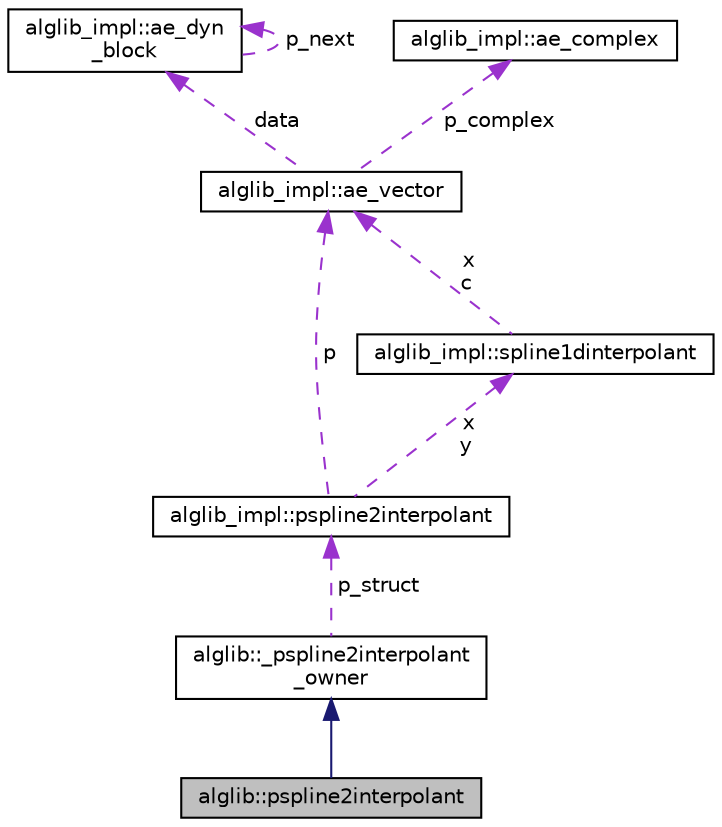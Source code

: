 digraph "alglib::pspline2interpolant"
{
  edge [fontname="Helvetica",fontsize="10",labelfontname="Helvetica",labelfontsize="10"];
  node [fontname="Helvetica",fontsize="10",shape=record];
  Node2 [label="alglib::pspline2interpolant",height=0.2,width=0.4,color="black", fillcolor="grey75", style="filled", fontcolor="black"];
  Node3 -> Node2 [dir="back",color="midnightblue",fontsize="10",style="solid",fontname="Helvetica"];
  Node3 [label="alglib::_pspline2interpolant\l_owner",height=0.2,width=0.4,color="black", fillcolor="white", style="filled",URL="$classalglib_1_1__pspline2interpolant__owner.html"];
  Node4 -> Node3 [dir="back",color="darkorchid3",fontsize="10",style="dashed",label=" p_struct" ,fontname="Helvetica"];
  Node4 [label="alglib_impl::pspline2interpolant",height=0.2,width=0.4,color="black", fillcolor="white", style="filled",URL="$structalglib__impl_1_1pspline2interpolant.html"];
  Node5 -> Node4 [dir="back",color="darkorchid3",fontsize="10",style="dashed",label=" x\ny" ,fontname="Helvetica"];
  Node5 [label="alglib_impl::spline1dinterpolant",height=0.2,width=0.4,color="black", fillcolor="white", style="filled",URL="$structalglib__impl_1_1spline1dinterpolant.html"];
  Node6 -> Node5 [dir="back",color="darkorchid3",fontsize="10",style="dashed",label=" x\nc" ,fontname="Helvetica"];
  Node6 [label="alglib_impl::ae_vector",height=0.2,width=0.4,color="black", fillcolor="white", style="filled",URL="$structalglib__impl_1_1ae__vector.html"];
  Node7 -> Node6 [dir="back",color="darkorchid3",fontsize="10",style="dashed",label=" data" ,fontname="Helvetica"];
  Node7 [label="alglib_impl::ae_dyn\l_block",height=0.2,width=0.4,color="black", fillcolor="white", style="filled",URL="$structalglib__impl_1_1ae__dyn__block.html"];
  Node7 -> Node7 [dir="back",color="darkorchid3",fontsize="10",style="dashed",label=" p_next" ,fontname="Helvetica"];
  Node8 -> Node6 [dir="back",color="darkorchid3",fontsize="10",style="dashed",label=" p_complex" ,fontname="Helvetica"];
  Node8 [label="alglib_impl::ae_complex",height=0.2,width=0.4,color="black", fillcolor="white", style="filled",URL="$structalglib__impl_1_1ae__complex.html"];
  Node6 -> Node4 [dir="back",color="darkorchid3",fontsize="10",style="dashed",label=" p" ,fontname="Helvetica"];
}
